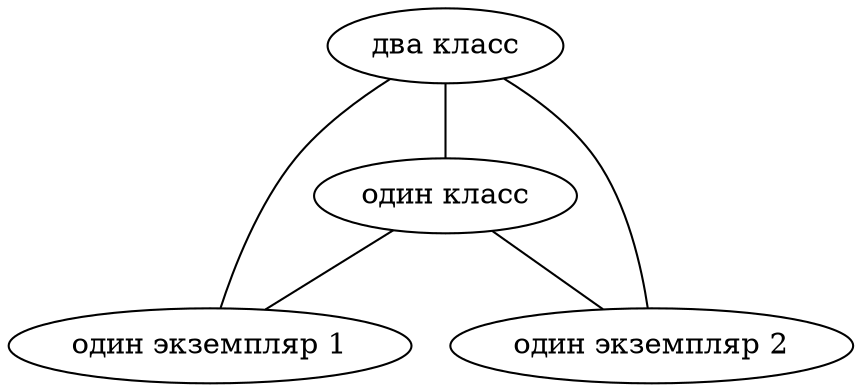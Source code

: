 strict graph G {
"один класс" -- "один экземпляр 1"
"один класс" -- "один экземпляр 2"
"два класс" -- "один экземпляр 1"
"два класс" -- "один экземпляр 2"
"два класс" -- "один класс"
}

